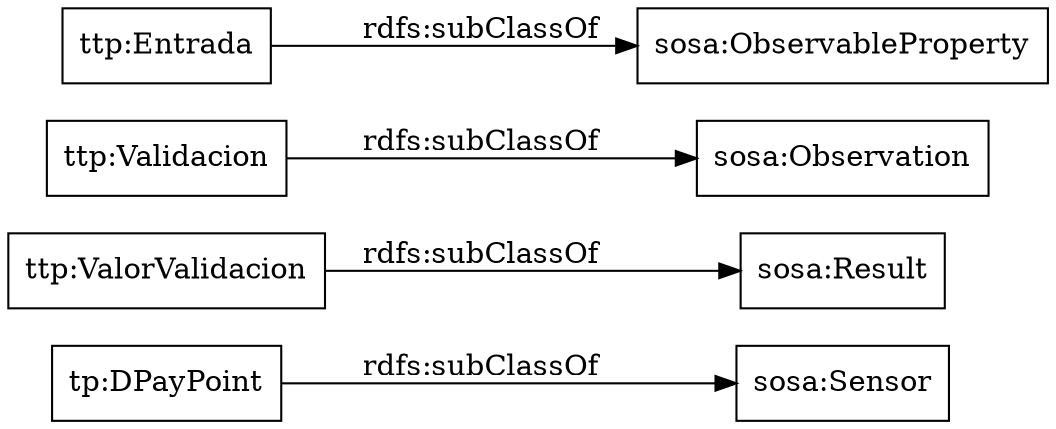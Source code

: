 digraph ar2dtool_diagram { 
rankdir=LR;
size="1000"
node [shape = rectangle, color="black"]; "tp:DPayPoint" "ttp:ValorValidacion" "ttp:Validacion" "ttp:Entrada" "sosa:ObservableProperty" "sosa:Observation" "sosa:Sensor" "sosa:Result" ; /*classes style*/
	"ttp:ValorValidacion" -> "sosa:Result" [ label = "rdfs:subClassOf" ];
	"ttp:Entrada" -> "sosa:ObservableProperty" [ label = "rdfs:subClassOf" ];
	"ttp:Validacion" -> "sosa:Observation" [ label = "rdfs:subClassOf" ];
	"tp:DPayPoint" -> "sosa:Sensor" [ label = "rdfs:subClassOf" ];

}
